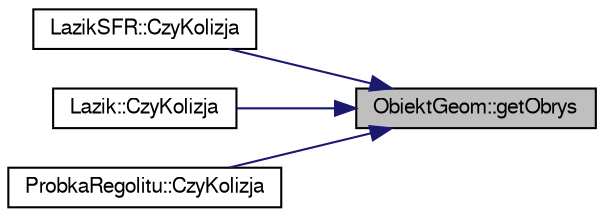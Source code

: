 digraph "ObiektGeom::getObrys"
{
 // LATEX_PDF_SIZE
  edge [fontname="FreeSans",fontsize="10",labelfontname="FreeSans",labelfontsize="10"];
  node [fontname="FreeSans",fontsize="10",shape=record];
  rankdir="RL";
  Node1 [label="ObiektGeom::getObrys",height=0.2,width=0.4,color="black", fillcolor="grey75", style="filled", fontcolor="black",tooltip=" "];
  Node1 -> Node2 [dir="back",color="midnightblue",fontsize="10",style="solid",fontname="FreeSans"];
  Node2 [label="LazikSFR::CzyKolizja",height=0.2,width=0.4,color="black", fillcolor="white", style="filled",URL="$a00101.html#a952eabfd15f58655cc7b8693b84b0ef7",tooltip="Metoda sprawdzajaca czy lazik koliduje z aktywnym lazikiem."];
  Node1 -> Node3 [dir="back",color="midnightblue",fontsize="10",style="solid",fontname="FreeSans"];
  Node3 [label="Lazik::CzyKolizja",height=0.2,width=0.4,color="black", fillcolor="white", style="filled",URL="$a00097.html#a6c127ecaad9ebd3f62bd4a5b42bf1d0e",tooltip="Metoda sprawdzajaca czy lazik koliduje z aktywnym lazikiem."];
  Node1 -> Node4 [dir="back",color="midnightblue",fontsize="10",style="solid",fontname="FreeSans"];
  Node4 [label="ProbkaRegolitu::CzyKolizja",height=0.2,width=0.4,color="black", fillcolor="white", style="filled",URL="$a00117.html#a6f2b3b93e7b4d240eebe7992c0451c06",tooltip="Metoda sprawdza czy probka koliduje z aktywnymlazikiem, jesli koliduje to wyswietla komunikat,..."];
}
